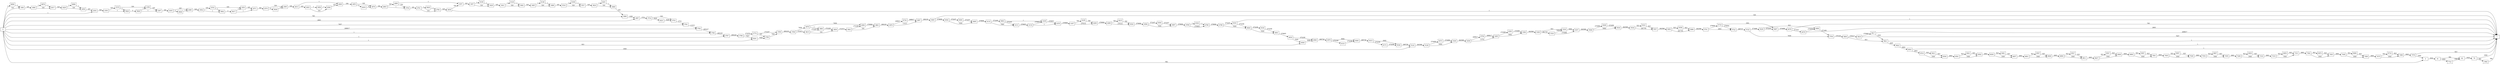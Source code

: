 digraph {
	graph [rankdir=LR]
	node [shape=rectangle]
	2 -> 41 [label=2422]
	41 -> 62 [label=582]
	41 -> 7721 [label=1840]
	62 -> 70 [label=2422]
	70 -> 1 [label=1840]
	70 -> 1982 [label=582]
	1982 -> 1 [label=582]
	1993 -> 1996 [label=325]
	1996 -> 2017 [label=324]
	1996 -> 8876 [label=1]
	2017 -> 2029 [label=325]
	2029 -> 2050 [label=324]
	2029 -> 8896 [label=1]
	2050 -> 2202 [label=325]
	2202 -> 2304 [label=326]
	2304 -> 2319 [label=325]
	2304 -> 5828 [label=1]
	2319 -> 2359 [label=324]
	2319 -> 5828 [label=1]
	2359 -> 2367 [label=325]
	2367 -> 2445 [label=326]
	2445 -> 2466 [label=325]
	2445 -> 8948 [label=1]
	2466 -> 2502 [label=326]
	2502 -> 2532 [label=325]
	2502 -> 5902 [label=1]
	2532 -> 2553 [label=324]
	2532 -> 5902 [label=1]
	2553 -> 2571 [label=325]
	2571 -> 2574 [label=326]
	2574 -> 2595 [label=324]
	2574 -> 5939 [label=2]
	2595 -> 2613 [label=326]
	2613 -> 2625 [label=325]
	2613 -> 2649 [label=1]
	2625 -> 2646 [label=324]
	2625 -> 5959 [label=1]
	2646 -> 2649 [label=325]
	2649 -> 2655 [label=326]
	2655 -> 2676 [label=324]
	2655 -> 5979 [label=2]
	2676 -> 2683 [label=326]
	2683 -> 2689 [label=325]
	2683 -> 2704 [label=1]
	2689 -> 2704 [label=324]
	2689 -> 3357 [label=1]
	2704 -> 2761 [label=325]
	2761 -> 2782 [label=324]
	2761 -> 9045 [label=1]
	2782 -> 2838 [label=325]
	2838 -> 1 [label=1]
	2838 -> 3357 [label=324]
	3357 -> 3407 [label=325]
	3407 -> 3429 [label=324]
	3407 -> 6106 [label=1]
	3429 -> 3441 [label=325]
	3441 -> 3462 [label=324]
	3441 -> 6126 [label=1]
	3462 -> 3465 [label=325]
	3465 -> 3486 [label=324]
	3465 -> 6146 [label=1]
	3486 -> 3516 [label=325]
	3516 -> 3537 [label=324]
	3516 -> 6166 [label=1]
	3537 -> 3624 [label=325]
	3624 -> 3660 [label=324]
	3624 -> 6201 [label=1]
	3660 -> 3696 [label=325]
	3696 -> 3697 [label=1090]
	3697 -> 3732 [label=3753]
	3732 -> 3753 [label=324]
	3732 -> 6221 [label=3429]
	3753 -> 3761 [label=3753]
	3761 -> 3762 [label=11410]
	3762 -> 3766 [label=280227]
	3766 -> 3767 [label=280228]
	3767 -> 3768 [label=280229]
	3768 -> 3774 [label=272572]
	3768 -> 9241 [label=7657]
	3774 -> 3789 [label=325]
	3774 -> 3795 [label=272247]
	3789 -> 3795 [label=7983]
	3795 -> 3798 [label=280230]
	3798 -> 3815 [label=272571]
	3798 -> 3978 [label=7659]
	3815 -> 3836 [label=324]
	3815 -> 3984 [label=272247]
	3836 -> 3842 [label=272572]
	3842 -> 3863 [label=324]
	3842 -> 4006 [label=272248]
	3863 -> 3876 [label=280230]
	3876 -> 3897 [label=11413]
	3876 -> 9730 [label=268817]
	3897 -> 3945 [label=280230]
	3945 -> 1 [label=324]
	3945 -> 4044 [label=279906]
	3978 -> 3984 [label=1]
	3978 -> 4006 [label=7658]
	3984 -> 3836 [label=272248]
	4006 -> 3863 [label=279906]
	4044 -> 4065 [label=7659]
	4044 -> 6264 [label=272247]
	4065 -> 4110 [label=279906]
	4110 -> 4131 [label=7660]
	4110 -> 9063 [label=272246]
	4131 -> 4134 [label=279905]
	4134 -> 4149 [label=279904]
	4134 -> 4155 [label=1]
	4149 -> 4155 [label=279905]
	4155 -> 4187 [label=279906]
	4187 -> 4208 [label=279141]
	4187 -> 9195 [label=765]
	4208 -> 4499 [label=279906]
	4499 -> 4520 [label=279141]
	4499 -> 9215 [label=765]
	4520 -> 4566 [label=279906]
	4566 -> 4587 [label=7659]
	4566 -> 6304 [label=272247]
	4587 -> 4769 [label=279906]
	4769 -> 4790 [label=279905]
	4769 -> 6324 [label=1]
	4790 -> 4799 [label=279906]
	4799 -> 4820 [label=7659]
	4799 -> 6343 [label=272247]
	4820 -> 4841 [label=7659]
	4820 -> 9104 [label=272246]
	4841 -> 4916 [label=279905]
	4916 -> 4928 [label=7659]
	4916 -> 4946 [label=272246]
	4928 -> 4946 [label=8482]
	4946 -> 4979 [label=280728]
	4979 -> 5000 [label=8482]
	4979 -> 9153 [label=272246]
	5000 -> 5015 [label=280728]
	5015 -> 5036 [label=8482]
	5015 -> 9173 [label=272246]
	5036 -> 5122 [label=280728]
	5122 -> 5129 [label=282568]
	5129 -> 5160 [label=8482]
	5129 -> 6373 [label=274086]
	5160 -> 5258 [label=282568]
	5258 -> 5285 [label=13751]
	5258 -> 9756 [label=268817]
	5285 -> 5306 [label=8482]
	5285 -> 6393 [label=274086]
	5306 -> 5309 [label=282568]
	5309 -> 5324 [label=281745]
	5309 -> 5330 [label=823]
	5324 -> 5330 [label=7659]
	5324 -> 5357 [label=274086]
	5330 -> 5357 [label=8482]
	5357 -> 5508 [label=282568]
	5508 -> 5530 [label=8482]
	5508 -> 6446 [label=274086]
	5530 -> 5536 [label=282568]
	5536 -> 5557 [label=281745]
	5536 -> 9323 [label=823]
	5557 -> 5650 [label=282568]
	5650 -> 5686 [label=281745]
	5650 -> 9358 [label=823]
	5686 -> 5701 [label=282568]
	5701 -> 5719 [label=279905]
	5701 -> 5722 [label=2663]
	5719 -> 5722 [label=278064]
	5719 -> 6467 [label=1841]
	5722 -> 5725 [label=280727]
	5725 -> 5764 [label=7659]
	5725 -> 9226 [label=273068]
	5764 -> 5800 [label=279140]
	5800 -> 5816 [label=278317]
	5800 -> 5821 [label=823]
	5816 -> 5817 [label=270660]
	5816 -> 1 [label=7657]
	5817 -> 1 [label=268817]
	5817 -> 5821 [label=1843]
	5821 -> 5822 [label=2665]
	5821 -> 1 [label=1]
	5822 -> 1 [label=1]
	5822 -> 6503 [label=2664]
	5828 -> 5849 [label=2]
	5849 -> 2367 [label=1]
	5849 -> 2359 [label=1]
	5902 -> 5917 [label=2]
	5917 -> 2553 [label=1]
	5917 -> 2571 [label=1]
	5939 -> 2595 [label=2]
	5959 -> 2646 [label=1]
	5979 -> 2676 [label=2]
	6106 -> 3429 [label=1]
	6126 -> 3462 [label=1]
	6146 -> 3486 [label=1]
	6166 -> 3537 [label=1]
	6201 -> 3660 [label=1]
	6221 -> 3753 [label=3429]
	6264 -> 4065 [label=272247]
	6304 -> 4587 [label=272247]
	6324 -> 4790 [label=1]
	6343 -> 1 [label=1]
	6343 -> 4820 [label=272246]
	6373 -> 5160 [label=274086]
	6393 -> 5306 [label=274086]
	6446 -> 5530 [label=274086]
	6467 -> 6478 [label=274086]
	6478 -> 6479 [label=273321]
	6478 -> 1 [label=765]
	6479 -> 1 [label=2663]
	6479 -> 6484 [label=270658]
	6484 -> 5764 [label=271481]
	6503 -> 1 [label=1]
	6503 -> 6516 [label=2663]
	6516 -> 6540 [label=1840]
	6516 -> 9421 [label=823]
	6540 -> 6561 [label=2663]
	6561 -> 6582 [label=1840]
	6561 -> 9441 [label=823]
	6582 -> 6636 [label=2663]
	6636 -> 6657 [label=1840]
	6636 -> 9461 [label=823]
	6657 -> 6801 [label=2663]
	6801 -> 6848 [label=1840]
	6801 -> 9507 [label=823]
	6848 -> 6890 [label=2663]
	6890 -> 6911 [label=1840]
	6890 -> 9527 [label=823]
	6911 -> 6927 [label=2663]
	6927 -> 6948 [label=1840]
	6927 -> 9547 [label=823]
	6948 -> 6980 [label=2663]
	6980 -> 7001 [label=1840]
	6980 -> 9567 [label=823]
	7001 -> 7005 [label=2663]
	7005 -> 7026 [label=1840]
	7005 -> 9587 [label=823]
	7026 -> 7034 [label=2663]
	7034 -> 7055 [label=1840]
	7034 -> 9607 [label=823]
	7055 -> 7208 [label=2663]
	7208 -> 7232 [label=1840]
	7208 -> 9630 [label=823]
	7232 -> 7310 [label=2663]
	7310 -> 7331 [label=1840]
	7310 -> 9650 [label=823]
	7331 -> 7382 [label=2663]
	7382 -> 7403 [label=1840]
	7382 -> 9670 [label=823]
	7403 -> 7448 [label=2663]
	7448 -> 7469 [label=1840]
	7448 -> 9690 [label=823]
	7469 -> 7475 [label=2663]
	7475 -> 7496 [label=1840]
	7475 -> 9710 [label=823]
	7496 -> 7576 [label=2663]
	7576 -> 1 [label=823]
	7576 -> 2 [label=1840]
	7721 -> 62 [label=1840]
	8856 -> 1993 [label=1]
	8876 -> 2017 [label=1]
	8896 -> 2050 [label=1]
	8948 -> 2466 [label=1]
	9045 -> 2782 [label=1]
	9063 -> 4149 [label=1]
	9063 -> 4131 [label=272245]
	9104 -> 4841 [label=272246]
	9153 -> 5000 [label=272246]
	9173 -> 5036 [label=272246]
	9195 -> 4208 [label=765]
	9215 -> 4520 [label=765]
	9226 -> 6467 [label=272245]
	9226 -> 6484 [label=823]
	9241 -> 3789 [label=7658]
	9323 -> 5557 [label=823]
	9358 -> 5686 [label=823]
	9421 -> 6540 [label=823]
	9441 -> 6582 [label=823]
	9461 -> 6657 [label=823]
	9507 -> 6848 [label=823]
	9527 -> 6911 [label=823]
	9547 -> 6948 [label=823]
	9567 -> 7001 [label=823]
	9587 -> 7026 [label=823]
	9607 -> 7055 [label=823]
	9630 -> 7232 [label=823]
	9650 -> 7331 [label=823]
	9670 -> 7403 [label=823]
	9690 -> 7469 [label=823]
	9710 -> 7496 [label=823]
	9730 -> 3897 [label=268817]
	9756 -> 5285 [label=268817]
	0 -> 2 [label=582]
	0 -> 3767 [label=1]
	0 -> 2202 [label=1]
	0 -> 5122 [label=1840]
	0 -> 3766 [label=1]
	0 -> 3696 [label=765]
	0 -> 3761 [label=7657]
	0 -> 4928 [label=823]
	0 -> 9241 [label=1]
	0 -> 3762 [label=268817]
	0 -> 3697 [label=2663]
	0 -> 1993 [label=324]
	0 -> 8856 [label=1]
}
